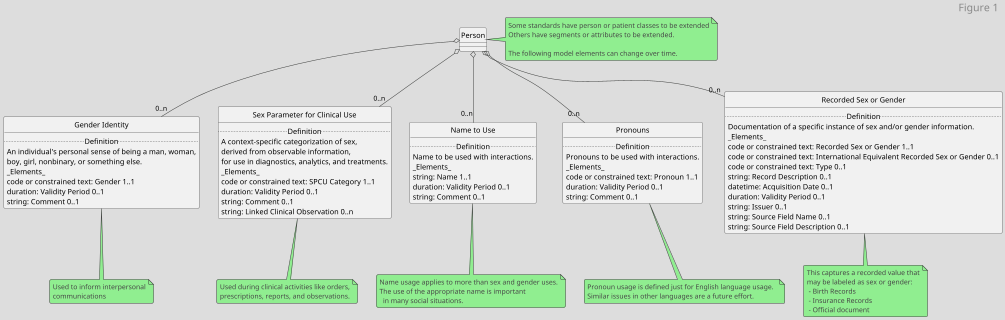 @startuml


scale 320 width
scale 320 height

!theme toy

skinparam headerFontSize 20
header "Figure 1"

Person o-- "0..n" "Gender Identity"
Person o-- "0..n" "Sex Parameter for Clinical Use"
Person o-- "0..n" "Name to Use"
Person o-- "0..n" "Pronouns"
Person o-- "0..n" "Recorded Sex or Gender"

class Person {
   }

note right of "Person" : Some standards have person or patient classes to be extended\nOthers have segments or attributes to be extended.\n\nThe following model elements can change over time.

class "Gender Identity" {
..Definition..
An individual's personal sense of being a man, woman,\nboy, girl, nonbinary, or something else.
_Elements_
   code or constrained text: Gender 1..1
   duration: Validity Period 0..1
   string: Comment 0..1
   }

note bottom of "Gender Identity" : Used to inform interpersonal\ncommunications

note bottom of "Sex Parameter for Clinical Use" : Used during clinical activities like orders,\nprescriptions, reports, and observations.

class "Recorded Sex or Gender" {
..Definition..
Documentation of a specific instance of sex and/or gender information.
_Elements_
   code or constrained text: Recorded Sex or Gender 1..1
   code or constrained text: International Equivalent Recorded Sex or Gender 0..1
   code or constrained text: Type 0..1
   string: Record Description 0..1
   datetime: Acquisition Date 0..1
   duration: Validity Period 0..1
   string: Issuer 0..1
   string: Source Field Name 0..1
   string: Source Field Description 0..1
   }

note bottom of "Recorded Sex or Gender" : This captures a recorded value that\nmay be labeled as sex or gender:\n - Birth Records \n - Insurance Records \n - Official document


class "Sex Parameter for Clinical Use" {
..Definition..
A context-specific categorization of sex,\nderived from observable information,\nfor use in diagnostics, analytics, and treatments.
_Elements_
   code or constrained text: SPCU Category 1..1
   duration: Validity Period 0..1
   string: Comment 0..1
   string: Linked Clinical Observation 0..n
   }

class "Name to Use" {
..Definition..
Name to be used with interactions.
_Elements_
   string: Name 1..1
   duration: Validity Period 0..1
   string: Comment 0..1
   }

note bottom of "Name to Use" : Name usage applies to more than sex and gender uses.\nThe use of the appropriate name is important\n  in many social situations.

class "Pronouns" {
..Definition..
Pronouns to be used with interactions.
_Elements_
   code or constrained text: Pronoun 1..1
   duration: Validity Period 0..1
   string: Comment 0..1
   }

note bottom of "Pronouns" : Pronoun usage is defined just for English language usage.  \nSimilar issues in other languages are a future effort.

hide "Gender Identity" circle
hide "Name to Use" circle
hide "Recorded Sex or Gender" circle 
hide "Sex Parameter for Clinical Use" circle
hide "Person" circle
hide "Pronouns" circle
@enduml